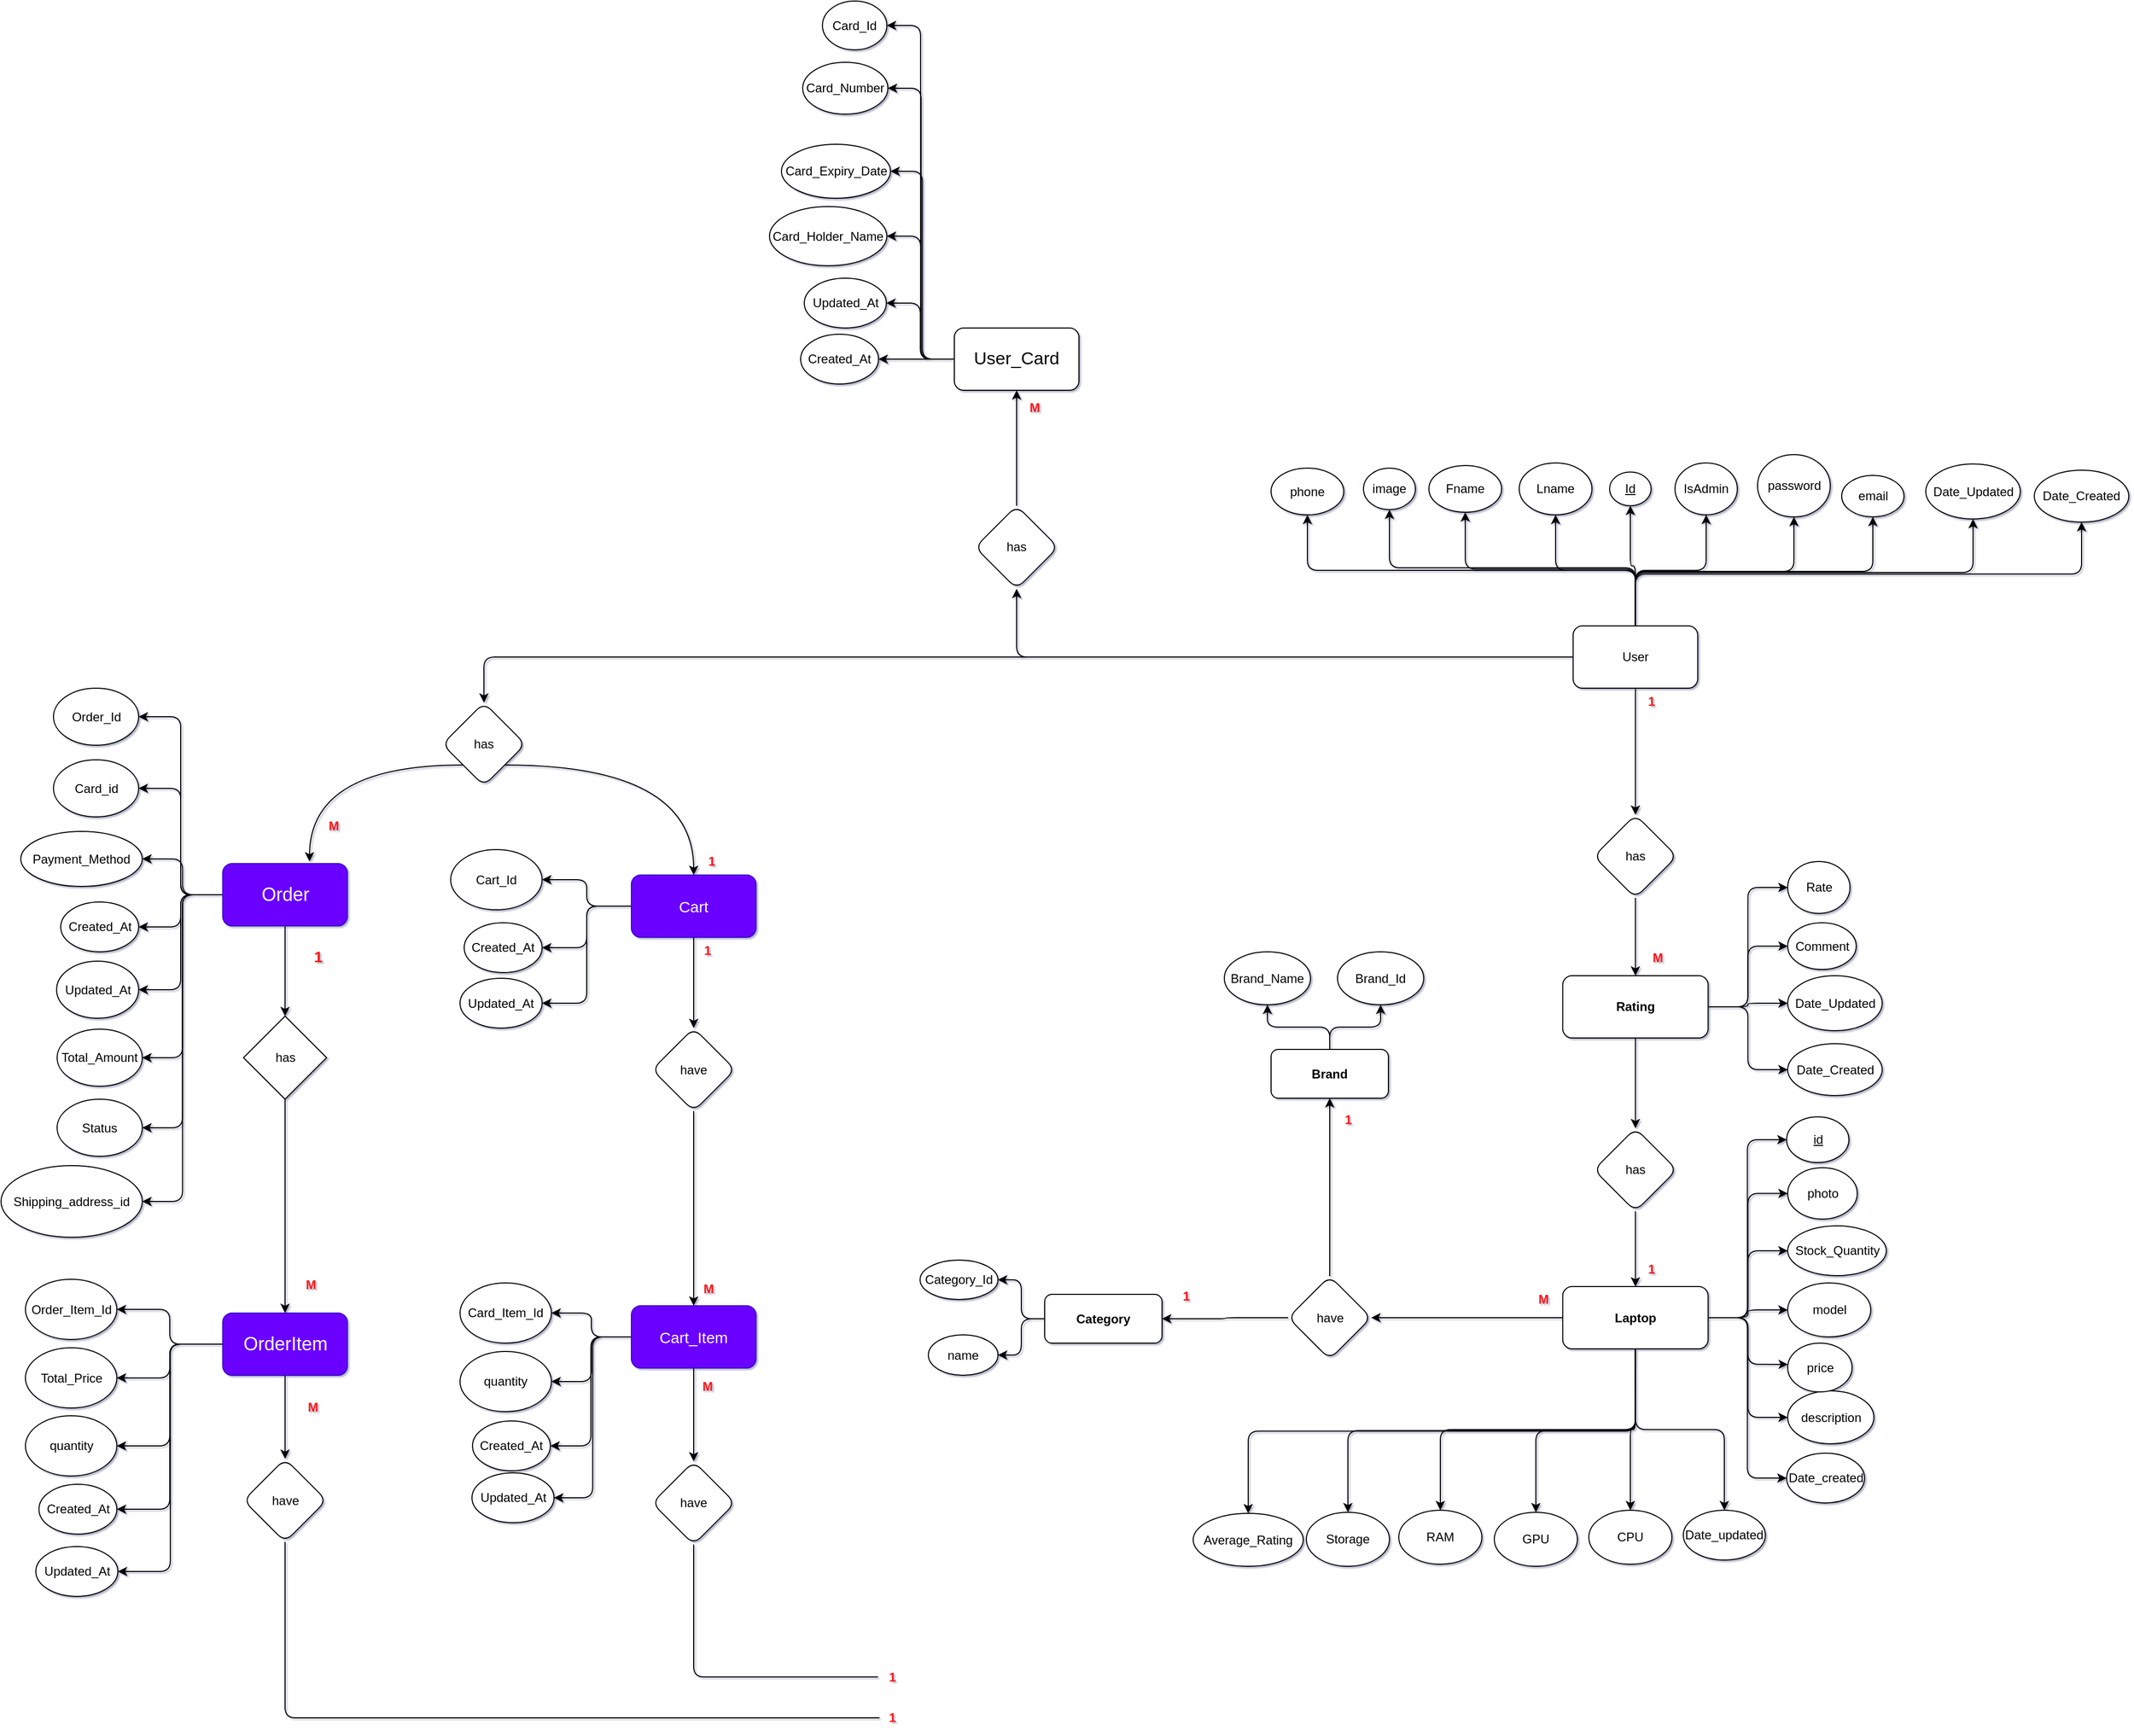 <mxfile>
    <diagram id="pt88CGt4KrrBIa9byYeV" name="Page-1">
        <mxGraphModel dx="4986" dy="2313" grid="0" gridSize="10" guides="1" tooltips="1" connect="1" arrows="1" fold="1" page="0" pageScale="1" pageWidth="3300" pageHeight="4681" background="none" math="0" shadow="1">
            <root>
                <mxCell id="0"/>
                <mxCell id="1" parent="0"/>
                <mxCell id="5104" style="edgeStyle=orthogonalEdgeStyle;html=1;exitX=0;exitY=0.5;exitDx=0;exitDy=0;entryX=0.5;entryY=0;entryDx=0;entryDy=0;fontSize=15;" parent="1" source="2" target="4862" edge="1">
                    <mxGeometry relative="1" as="geometry"/>
                </mxCell>
                <mxCell id="5215" style="edgeStyle=orthogonalEdgeStyle;html=1;exitX=0;exitY=0.5;exitDx=0;exitDy=0;entryX=0.5;entryY=1;entryDx=0;entryDy=0;strokeColor=default;" parent="1" source="2" target="5214" edge="1">
                    <mxGeometry relative="1" as="geometry"/>
                </mxCell>
                <mxCell id="5244" style="edgeStyle=orthogonalEdgeStyle;html=1;exitX=0.5;exitY=0;exitDx=0;exitDy=0;entryX=0.5;entryY=1;entryDx=0;entryDy=0;" edge="1" parent="1" source="2" target="11">
                    <mxGeometry relative="1" as="geometry"/>
                </mxCell>
                <mxCell id="5245" style="edgeStyle=orthogonalEdgeStyle;html=1;exitX=0.5;exitY=0;exitDx=0;exitDy=0;entryX=0.5;entryY=1;entryDx=0;entryDy=0;" edge="1" parent="1" source="2" target="18">
                    <mxGeometry relative="1" as="geometry"/>
                </mxCell>
                <mxCell id="5246" style="edgeStyle=orthogonalEdgeStyle;html=1;exitX=0.5;exitY=0;exitDx=0;exitDy=0;entryX=0.5;entryY=1;entryDx=0;entryDy=0;" edge="1" parent="1" source="2" target="9">
                    <mxGeometry relative="1" as="geometry"/>
                </mxCell>
                <mxCell id="5247" style="edgeStyle=orthogonalEdgeStyle;html=1;exitX=0.5;exitY=0;exitDx=0;exitDy=0;entryX=0.5;entryY=1;entryDx=0;entryDy=0;" edge="1" parent="1" source="2" target="10">
                    <mxGeometry relative="1" as="geometry"/>
                </mxCell>
                <mxCell id="5248" style="edgeStyle=orthogonalEdgeStyle;html=1;exitX=0.5;exitY=0;exitDx=0;exitDy=0;entryX=0.5;entryY=1;entryDx=0;entryDy=0;" edge="1" parent="1" source="2" target="8">
                    <mxGeometry relative="1" as="geometry"/>
                </mxCell>
                <mxCell id="5249" style="edgeStyle=orthogonalEdgeStyle;html=1;exitX=0.5;exitY=0;exitDx=0;exitDy=0;entryX=0.5;entryY=1;entryDx=0;entryDy=0;" edge="1" parent="1" source="2" target="25">
                    <mxGeometry relative="1" as="geometry"/>
                </mxCell>
                <mxCell id="5250" style="edgeStyle=orthogonalEdgeStyle;html=1;exitX=0.5;exitY=0;exitDx=0;exitDy=0;entryX=0.5;entryY=1;entryDx=0;entryDy=0;" edge="1" parent="1" source="2" target="27">
                    <mxGeometry relative="1" as="geometry"/>
                </mxCell>
                <mxCell id="5253" style="edgeStyle=orthogonalEdgeStyle;html=1;exitX=0.5;exitY=0;exitDx=0;exitDy=0;entryX=0.5;entryY=1;entryDx=0;entryDy=0;" edge="1" parent="1" source="2" target="23">
                    <mxGeometry relative="1" as="geometry"/>
                </mxCell>
                <mxCell id="5254" style="edgeStyle=orthogonalEdgeStyle;html=1;exitX=0.5;exitY=0;exitDx=0;exitDy=0;entryX=0.5;entryY=1;entryDx=0;entryDy=0;" edge="1" parent="1" source="2" target="318">
                    <mxGeometry relative="1" as="geometry"/>
                </mxCell>
                <mxCell id="5255" style="edgeStyle=orthogonalEdgeStyle;html=1;exitX=0.5;exitY=0;exitDx=0;exitDy=0;entryX=0.5;entryY=1;entryDx=0;entryDy=0;" edge="1" parent="1" source="2" target="12">
                    <mxGeometry relative="1" as="geometry"/>
                </mxCell>
                <mxCell id="5262" style="edgeStyle=orthogonalEdgeStyle;html=1;exitX=0.5;exitY=1;exitDx=0;exitDy=0;entryX=0.5;entryY=0;entryDx=0;entryDy=0;" edge="1" parent="1" source="2" target="5227">
                    <mxGeometry relative="1" as="geometry"/>
                </mxCell>
                <mxCell id="2" value="User" style="rounded=1;whiteSpace=wrap;html=1;" parent="1" vertex="1">
                    <mxGeometry x="-577.13" y="-383" width="120" height="60" as="geometry"/>
                </mxCell>
                <mxCell id="5275" style="edgeStyle=orthogonalEdgeStyle;html=1;exitX=0.5;exitY=1;exitDx=0;exitDy=0;entryX=0.5;entryY=0;entryDx=0;entryDy=0;" edge="1" parent="1" source="3" target="5271">
                    <mxGeometry relative="1" as="geometry"/>
                </mxCell>
                <mxCell id="5276" style="edgeStyle=orthogonalEdgeStyle;html=1;exitX=0.5;exitY=1;exitDx=0;exitDy=0;entryX=0.5;entryY=0;entryDx=0;entryDy=0;" edge="1" parent="1" source="3" target="5272">
                    <mxGeometry relative="1" as="geometry"/>
                </mxCell>
                <mxCell id="5277" style="edgeStyle=orthogonalEdgeStyle;html=1;exitX=0.5;exitY=1;exitDx=0;exitDy=0;entryX=0.5;entryY=0;entryDx=0;entryDy=0;" edge="1" parent="1" source="3" target="5273">
                    <mxGeometry relative="1" as="geometry"/>
                </mxCell>
                <mxCell id="5278" style="edgeStyle=orthogonalEdgeStyle;html=1;exitX=0.5;exitY=1;exitDx=0;exitDy=0;entryX=0.5;entryY=0;entryDx=0;entryDy=0;" edge="1" parent="1" source="3" target="5274">
                    <mxGeometry relative="1" as="geometry"/>
                </mxCell>
                <mxCell id="5279" style="edgeStyle=orthogonalEdgeStyle;html=1;exitX=1;exitY=0.5;exitDx=0;exitDy=0;entryX=0;entryY=0.5;entryDx=0;entryDy=0;" edge="1" parent="1" source="3" target="41">
                    <mxGeometry relative="1" as="geometry"/>
                </mxCell>
                <mxCell id="5280" style="edgeStyle=orthogonalEdgeStyle;html=1;exitX=1;exitY=0.5;exitDx=0;exitDy=0;entryX=0;entryY=0.5;entryDx=0;entryDy=0;" edge="1" parent="1" source="3" target="141">
                    <mxGeometry relative="1" as="geometry"/>
                </mxCell>
                <mxCell id="5281" style="edgeStyle=orthogonalEdgeStyle;html=1;exitX=1;exitY=0.5;exitDx=0;exitDy=0;entryX=0;entryY=0.5;entryDx=0;entryDy=0;" edge="1" parent="1" source="3" target="5236">
                    <mxGeometry relative="1" as="geometry"/>
                </mxCell>
                <mxCell id="5282" style="edgeStyle=orthogonalEdgeStyle;html=1;exitX=1;exitY=0.5;exitDx=0;exitDy=0;entryX=0;entryY=0.5;entryDx=0;entryDy=0;" edge="1" parent="1" source="3" target="421">
                    <mxGeometry relative="1" as="geometry"/>
                </mxCell>
                <mxCell id="5283" style="edgeStyle=orthogonalEdgeStyle;html=1;exitX=1;exitY=0.5;exitDx=0;exitDy=0;entryX=0.003;entryY=0.435;entryDx=0;entryDy=0;entryPerimeter=0;" edge="1" parent="1" source="3" target="5233">
                    <mxGeometry relative="1" as="geometry"/>
                </mxCell>
                <mxCell id="5284" style="edgeStyle=orthogonalEdgeStyle;html=1;exitX=1;exitY=0.5;exitDx=0;exitDy=0;entryX=0;entryY=0.5;entryDx=0;entryDy=0;" edge="1" parent="1" source="3" target="48">
                    <mxGeometry relative="1" as="geometry"/>
                </mxCell>
                <mxCell id="5285" style="edgeStyle=orthogonalEdgeStyle;html=1;exitX=0.5;exitY=1;exitDx=0;exitDy=0;entryX=0.5;entryY=0;entryDx=0;entryDy=0;" edge="1" parent="1" source="3" target="5237">
                    <mxGeometry relative="1" as="geometry"/>
                </mxCell>
                <mxCell id="5287" style="edgeStyle=orthogonalEdgeStyle;html=1;exitX=1;exitY=0.5;exitDx=0;exitDy=0;entryX=0;entryY=0.5;entryDx=0;entryDy=0;" edge="1" parent="1" source="3" target="5235">
                    <mxGeometry relative="1" as="geometry"/>
                </mxCell>
                <mxCell id="5289" style="edgeStyle=orthogonalEdgeStyle;html=1;exitX=0.5;exitY=1;exitDx=0;exitDy=0;entryX=0.5;entryY=0;entryDx=0;entryDy=0;" edge="1" parent="1" source="3" target="5288">
                    <mxGeometry relative="1" as="geometry"/>
                </mxCell>
                <mxCell id="5295" style="edgeStyle=orthogonalEdgeStyle;html=1;exitX=0;exitY=0.5;exitDx=0;exitDy=0;entryX=1;entryY=0.5;entryDx=0;entryDy=0;" edge="1" parent="1" source="3" target="399">
                    <mxGeometry relative="1" as="geometry"/>
                </mxCell>
                <mxCell id="3" value="&lt;b&gt;Laptop&lt;/b&gt;" style="rounded=1;whiteSpace=wrap;html=1;" parent="1" vertex="1">
                    <mxGeometry x="-587.13" y="253.5" width="140" height="60" as="geometry"/>
                </mxCell>
                <mxCell id="8" value="&lt;u&gt;Id&lt;/u&gt;" style="ellipse;whiteSpace=wrap;html=1;rounded=1;" parent="1" vertex="1">
                    <mxGeometry x="-542" y="-531.25" width="40" height="32.5" as="geometry"/>
                </mxCell>
                <mxCell id="9" value="Fname" style="ellipse;whiteSpace=wrap;html=1;rounded=1;" parent="1" vertex="1">
                    <mxGeometry x="-716" y="-537.5" width="70" height="45" as="geometry"/>
                </mxCell>
                <mxCell id="10" value="Lname" style="ellipse;whiteSpace=wrap;html=1;rounded=1;" parent="1" vertex="1">
                    <mxGeometry x="-629" y="-540" width="70" height="50" as="geometry"/>
                </mxCell>
                <mxCell id="11" value="phone" style="ellipse;whiteSpace=wrap;html=1;rounded=1;" parent="1" vertex="1">
                    <mxGeometry x="-868" y="-535" width="70" height="45" as="geometry"/>
                </mxCell>
                <mxCell id="12" value="Date_Created" style="ellipse;whiteSpace=wrap;html=1;rounded=1;" parent="1" vertex="1">
                    <mxGeometry x="-133" y="-533" width="91" height="50" as="geometry"/>
                </mxCell>
                <mxCell id="18" value="image" style="ellipse;whiteSpace=wrap;html=1;rounded=1;" parent="1" vertex="1">
                    <mxGeometry x="-779" y="-535" width="50" height="40" as="geometry"/>
                </mxCell>
                <mxCell id="23" value="email" style="ellipse;whiteSpace=wrap;html=1;rounded=1;" parent="1" vertex="1">
                    <mxGeometry x="-318.5" y="-528" width="60" height="40" as="geometry"/>
                </mxCell>
                <mxCell id="25" value="IsAdmin" style="ellipse;whiteSpace=wrap;html=1;rounded=1;" parent="1" vertex="1">
                    <mxGeometry x="-479" y="-540" width="60" height="50" as="geometry"/>
                </mxCell>
                <mxCell id="27" value="password" style="ellipse;whiteSpace=wrap;html=1;rounded=1;" parent="1" vertex="1">
                    <mxGeometry x="-399.5" y="-548" width="70" height="60" as="geometry"/>
                </mxCell>
                <mxCell id="33" value="Rate" style="ellipse;whiteSpace=wrap;html=1;rounded=1;" parent="1" vertex="1">
                    <mxGeometry x="-370.5" y="-156" width="60" height="50" as="geometry"/>
                </mxCell>
                <mxCell id="34" value="Comment" style="ellipse;whiteSpace=wrap;html=1;rounded=1;" parent="1" vertex="1">
                    <mxGeometry x="-370.5" y="-97" width="66" height="45" as="geometry"/>
                </mxCell>
                <mxCell id="41" value="&lt;u&gt;id&lt;/u&gt;" style="ellipse;whiteSpace=wrap;html=1;rounded=1;" parent="1" vertex="1">
                    <mxGeometry x="-371.5" y="90" width="60" height="44" as="geometry"/>
                </mxCell>
                <mxCell id="48" value="description" style="ellipse;whiteSpace=wrap;html=1;rounded=1;" parent="1" vertex="1">
                    <mxGeometry x="-370.5" y="354" width="83" height="51" as="geometry"/>
                </mxCell>
                <mxCell id="141" value="photo" style="ellipse;whiteSpace=wrap;html=1;rounded=1;" parent="1" vertex="1">
                    <mxGeometry x="-370.5" y="139" width="67" height="49.5" as="geometry"/>
                </mxCell>
                <mxCell id="318" value="Date_Updated" style="ellipse;whiteSpace=wrap;html=1;rounded=1;" parent="1" vertex="1">
                    <mxGeometry x="-237.5" y="-539" width="91" height="53" as="geometry"/>
                </mxCell>
                <mxCell id="5291" style="edgeStyle=orthogonalEdgeStyle;html=1;exitX=0;exitY=0.5;exitDx=0;exitDy=0;entryX=1;entryY=0.5;entryDx=0;entryDy=0;" edge="1" parent="1" source="396" target="405">
                    <mxGeometry relative="1" as="geometry"/>
                </mxCell>
                <mxCell id="5292" style="edgeStyle=orthogonalEdgeStyle;html=1;exitX=0;exitY=0.5;exitDx=0;exitDy=0;entryX=1;entryY=0.5;entryDx=0;entryDy=0;" edge="1" parent="1" source="396" target="423">
                    <mxGeometry relative="1" as="geometry"/>
                </mxCell>
                <mxCell id="396" value="&lt;b&gt;Category&lt;/b&gt;" style="rounded=1;whiteSpace=wrap;html=1;" parent="1" vertex="1">
                    <mxGeometry x="-1086" y="261" width="113" height="47" as="geometry"/>
                </mxCell>
                <mxCell id="5296" style="edgeStyle=orthogonalEdgeStyle;html=1;exitX=0.5;exitY=0;exitDx=0;exitDy=0;entryX=0.5;entryY=1;entryDx=0;entryDy=0;" edge="1" parent="1" source="399" target="5256">
                    <mxGeometry relative="1" as="geometry"/>
                </mxCell>
                <mxCell id="5297" style="edgeStyle=orthogonalEdgeStyle;html=1;exitX=0;exitY=0.5;exitDx=0;exitDy=0;" edge="1" parent="1" source="399" target="396">
                    <mxGeometry relative="1" as="geometry"/>
                </mxCell>
                <mxCell id="399" value="have" style="rhombus;whiteSpace=wrap;html=1;rounded=1;" parent="1" vertex="1">
                    <mxGeometry x="-851.5" y="243.5" width="80" height="80" as="geometry"/>
                </mxCell>
                <mxCell id="405" value="Category_Id" style="ellipse;whiteSpace=wrap;html=1;rounded=1;" parent="1" vertex="1">
                    <mxGeometry x="-1206" y="228" width="75" height="38" as="geometry"/>
                </mxCell>
                <mxCell id="421" value="model" style="ellipse;whiteSpace=wrap;html=1;" parent="1" vertex="1">
                    <mxGeometry x="-370.5" y="250" width="80" height="52" as="geometry"/>
                </mxCell>
                <mxCell id="423" value="name" style="ellipse;whiteSpace=wrap;html=1;rounded=1;" parent="1" vertex="1">
                    <mxGeometry x="-1198" y="300" width="67" height="39" as="geometry"/>
                </mxCell>
                <mxCell id="5095" style="edgeStyle=orthogonalEdgeStyle;html=1;exitX=0;exitY=0.5;exitDx=0;exitDy=0;entryX=1;entryY=0.5;entryDx=0;entryDy=0;fontSize=15;" parent="1" source="4854" target="4858" edge="1">
                    <mxGeometry relative="1" as="geometry"/>
                </mxCell>
                <mxCell id="5096" style="edgeStyle=orthogonalEdgeStyle;html=1;exitX=0;exitY=0.5;exitDx=0;exitDy=0;entryX=1;entryY=0.5;entryDx=0;entryDy=0;fontSize=15;" parent="1" source="4854" target="4855" edge="1">
                    <mxGeometry relative="1" as="geometry"/>
                </mxCell>
                <mxCell id="5097" style="edgeStyle=orthogonalEdgeStyle;html=1;exitX=0;exitY=0.5;exitDx=0;exitDy=0;entryX=1;entryY=0.5;entryDx=0;entryDy=0;fontSize=15;" parent="1" source="4854" target="4859" edge="1">
                    <mxGeometry relative="1" as="geometry"/>
                </mxCell>
                <mxCell id="5098" style="edgeStyle=orthogonalEdgeStyle;html=1;exitX=0;exitY=0.5;exitDx=0;exitDy=0;entryX=1;entryY=0.5;entryDx=0;entryDy=0;fontSize=15;" parent="1" source="4854" target="4860" edge="1">
                    <mxGeometry relative="1" as="geometry"/>
                </mxCell>
                <mxCell id="5099" style="edgeStyle=orthogonalEdgeStyle;html=1;exitX=0;exitY=0.5;exitDx=0;exitDy=0;entryX=1;entryY=0.5;entryDx=0;entryDy=0;fontSize=15;" parent="1" source="4854" target="4856" edge="1">
                    <mxGeometry relative="1" as="geometry"/>
                </mxCell>
                <mxCell id="5110" style="edgeStyle=orthogonalEdgeStyle;html=1;exitX=0.5;exitY=1;exitDx=0;exitDy=0;entryX=0.5;entryY=0;entryDx=0;entryDy=0;fontSize=15;" parent="1" source="4854" target="4890" edge="1">
                    <mxGeometry relative="1" as="geometry"/>
                </mxCell>
                <mxCell id="5164" style="edgeStyle=orthogonalEdgeStyle;html=1;exitX=0;exitY=0.5;exitDx=0;exitDy=0;entryX=1;entryY=0.5;entryDx=0;entryDy=0;" parent="1" source="4854" target="5162" edge="1">
                    <mxGeometry relative="1" as="geometry"/>
                </mxCell>
                <mxCell id="5221" style="edgeStyle=orthogonalEdgeStyle;html=1;exitX=0;exitY=0.5;exitDx=0;exitDy=0;entryX=1;entryY=0.5;entryDx=0;entryDy=0;strokeColor=default;" parent="1" source="4854" target="5220" edge="1">
                    <mxGeometry relative="1" as="geometry"/>
                </mxCell>
                <mxCell id="5223" style="edgeStyle=orthogonalEdgeStyle;html=1;exitX=0;exitY=0.5;exitDx=0;exitDy=0;entryX=1;entryY=0.5;entryDx=0;entryDy=0;strokeColor=default;" parent="1" source="4854" target="5222" edge="1">
                    <mxGeometry relative="1" as="geometry"/>
                </mxCell>
                <mxCell id="4854" value="&lt;font style=&quot;font-size: 18px;&quot;&gt;Order&lt;/font&gt;" style="rounded=1;whiteSpace=wrap;html=1;fillColor=#6a00ff;fontColor=#ffffff;strokeColor=#3700CC;" parent="1" vertex="1">
                    <mxGeometry x="-1877.5" y="-154" width="120" height="60" as="geometry"/>
                </mxCell>
                <mxCell id="4855" value="Payment_Method" style="ellipse;whiteSpace=wrap;html=1;" parent="1" vertex="1">
                    <mxGeometry x="-2072" y="-185" width="117" height="53" as="geometry"/>
                </mxCell>
                <mxCell id="4856" value="Total_Amount" style="ellipse;whiteSpace=wrap;html=1;" parent="1" vertex="1">
                    <mxGeometry x="-2037" y="5.5" width="82" height="55" as="geometry"/>
                </mxCell>
                <mxCell id="4858" value="Order_Id" style="ellipse;whiteSpace=wrap;html=1;" parent="1" vertex="1">
                    <mxGeometry x="-2040.5" y="-323" width="82" height="55" as="geometry"/>
                </mxCell>
                <mxCell id="4859" value="Created_At" style="ellipse;whiteSpace=wrap;html=1;" parent="1" vertex="1">
                    <mxGeometry x="-2033.5" y="-117" width="75" height="48" as="geometry"/>
                </mxCell>
                <mxCell id="4860" value="Updated_At" style="ellipse;whiteSpace=wrap;html=1;" parent="1" vertex="1">
                    <mxGeometry x="-2037.5" y="-60" width="79" height="55" as="geometry"/>
                </mxCell>
                <mxCell id="5073" style="edgeStyle=orthogonalEdgeStyle;curved=1;html=1;exitX=1;exitY=1;exitDx=0;exitDy=0;entryX=0.5;entryY=0;entryDx=0;entryDy=0;fontSize=15;" parent="1" source="4862" target="5172" edge="1">
                    <mxGeometry relative="1" as="geometry"/>
                </mxCell>
                <mxCell id="5074" style="edgeStyle=orthogonalEdgeStyle;curved=1;html=1;exitX=0;exitY=1;exitDx=0;exitDy=0;fontSize=15;" parent="1" source="4862" edge="1">
                    <mxGeometry relative="1" as="geometry">
                        <mxPoint x="-1794" y="-156" as="targetPoint"/>
                    </mxGeometry>
                </mxCell>
                <mxCell id="4862" value="has" style="rhombus;whiteSpace=wrap;html=1;rounded=1;" parent="1" vertex="1">
                    <mxGeometry x="-1666" y="-309" width="80" height="80" as="geometry"/>
                </mxCell>
                <mxCell id="5112" style="edgeStyle=orthogonalEdgeStyle;html=1;exitX=0;exitY=0.5;exitDx=0;exitDy=0;entryX=1;entryY=0.5;entryDx=0;entryDy=0;fontSize=15;" parent="1" source="4870" target="4873" edge="1">
                    <mxGeometry relative="1" as="geometry"/>
                </mxCell>
                <mxCell id="5113" style="edgeStyle=orthogonalEdgeStyle;html=1;exitX=0;exitY=0.5;exitDx=0;exitDy=0;entryX=1;entryY=0.5;entryDx=0;entryDy=0;fontSize=15;" parent="1" source="4870" target="4871" edge="1">
                    <mxGeometry relative="1" as="geometry"/>
                </mxCell>
                <mxCell id="5114" style="edgeStyle=orthogonalEdgeStyle;html=1;exitX=0;exitY=0.5;exitDx=0;exitDy=0;entryX=1;entryY=0.5;entryDx=0;entryDy=0;fontSize=15;" parent="1" source="4870" target="4872" edge="1">
                    <mxGeometry relative="1" as="geometry"/>
                </mxCell>
                <mxCell id="5115" style="edgeStyle=orthogonalEdgeStyle;html=1;exitX=0;exitY=0.5;exitDx=0;exitDy=0;entryX=1;entryY=0.5;entryDx=0;entryDy=0;fontSize=15;" parent="1" source="4870" target="4874" edge="1">
                    <mxGeometry relative="1" as="geometry"/>
                </mxCell>
                <mxCell id="5116" style="edgeStyle=orthogonalEdgeStyle;html=1;exitX=0;exitY=0.5;exitDx=0;exitDy=0;entryX=1;entryY=0.5;entryDx=0;entryDy=0;fontSize=15;" parent="1" source="4870" target="4875" edge="1">
                    <mxGeometry relative="1" as="geometry"/>
                </mxCell>
                <mxCell id="5117" style="edgeStyle=orthogonalEdgeStyle;html=1;exitX=0.5;exitY=1;exitDx=0;exitDy=0;entryX=0.5;entryY=0;entryDx=0;entryDy=0;fontSize=15;" parent="1" source="4870" target="4921" edge="1">
                    <mxGeometry relative="1" as="geometry"/>
                </mxCell>
                <mxCell id="4870" value="&lt;font style=&quot;font-size: 18px;&quot;&gt;OrderItem&lt;/font&gt;" style="rounded=1;whiteSpace=wrap;html=1;fillColor=#6a00ff;fontColor=#ffffff;strokeColor=#3700CC;" parent="1" vertex="1">
                    <mxGeometry x="-1877.5" y="279" width="120" height="60" as="geometry"/>
                </mxCell>
                <mxCell id="4871" value="Total_Price" style="ellipse;whiteSpace=wrap;html=1;" parent="1" vertex="1">
                    <mxGeometry x="-2067.5" y="312.5" width="88" height="58" as="geometry"/>
                </mxCell>
                <mxCell id="4872" value="quantity" style="ellipse;whiteSpace=wrap;html=1;" parent="1" vertex="1">
                    <mxGeometry x="-2067.5" y="378" width="88" height="58" as="geometry"/>
                </mxCell>
                <mxCell id="4873" value="Order_Item_Id" style="ellipse;whiteSpace=wrap;html=1;" parent="1" vertex="1">
                    <mxGeometry x="-2067.5" y="246.5" width="88" height="58" as="geometry"/>
                </mxCell>
                <mxCell id="4874" value="Created_At" style="ellipse;whiteSpace=wrap;html=1;" parent="1" vertex="1">
                    <mxGeometry x="-2054.5" y="444" width="75" height="48" as="geometry"/>
                </mxCell>
                <mxCell id="4875" value="Updated_At" style="ellipse;whiteSpace=wrap;html=1;" parent="1" vertex="1">
                    <mxGeometry x="-2057.5" y="504" width="79" height="48" as="geometry"/>
                </mxCell>
                <mxCell id="5081" style="edgeStyle=orthogonalEdgeStyle;html=1;exitX=0;exitY=0.5;exitDx=0;exitDy=0;entryX=1;entryY=0.5;entryDx=0;entryDy=0;fontSize=15;" parent="1" source="4880" target="5067" edge="1">
                    <mxGeometry relative="1" as="geometry"/>
                </mxCell>
                <mxCell id="5082" style="edgeStyle=orthogonalEdgeStyle;html=1;exitX=0;exitY=0.5;exitDx=0;exitDy=0;fontSize=15;entryX=1;entryY=0.5;entryDx=0;entryDy=0;" parent="1" source="4880" target="5065" edge="1">
                    <mxGeometry relative="1" as="geometry"/>
                </mxCell>
                <mxCell id="5083" style="edgeStyle=orthogonalEdgeStyle;html=1;exitX=0;exitY=0.5;exitDx=0;exitDy=0;entryX=1;entryY=0.5;entryDx=0;entryDy=0;fontSize=15;" parent="1" source="4880" target="5064" edge="1">
                    <mxGeometry relative="1" as="geometry"/>
                </mxCell>
                <mxCell id="5084" style="edgeStyle=orthogonalEdgeStyle;html=1;exitX=0;exitY=0.5;exitDx=0;exitDy=0;entryX=1;entryY=0.5;entryDx=0;entryDy=0;fontSize=15;" parent="1" source="4880" target="5063" edge="1">
                    <mxGeometry relative="1" as="geometry"/>
                </mxCell>
                <mxCell id="5085" style="edgeStyle=orthogonalEdgeStyle;html=1;exitX=0;exitY=0.5;exitDx=0;exitDy=0;entryX=1;entryY=0.5;entryDx=0;entryDy=0;fontSize=15;" parent="1" source="4880" target="5066" edge="1">
                    <mxGeometry relative="1" as="geometry"/>
                </mxCell>
                <mxCell id="5086" style="edgeStyle=orthogonalEdgeStyle;html=1;exitX=0;exitY=0.5;exitDx=0;exitDy=0;entryX=1;entryY=0.5;entryDx=0;entryDy=0;fontSize=15;" parent="1" source="4880" target="5068" edge="1">
                    <mxGeometry relative="1" as="geometry"/>
                </mxCell>
                <mxCell id="4880" value="&lt;font style=&quot;font-size: 17px;&quot;&gt;User_Card&lt;/font&gt;" style="rounded=1;whiteSpace=wrap;html=1;" parent="1" vertex="1">
                    <mxGeometry x="-1173" y="-670" width="120" height="60" as="geometry"/>
                </mxCell>
                <mxCell id="5111" style="edgeStyle=orthogonalEdgeStyle;html=1;exitX=0.5;exitY=1;exitDx=0;exitDy=0;entryX=0.5;entryY=0;entryDx=0;entryDy=0;fontSize=15;" parent="1" source="4890" target="4870" edge="1">
                    <mxGeometry relative="1" as="geometry"/>
                </mxCell>
                <mxCell id="4890" value="has" style="rhombus;whiteSpace=wrap;html=1;" parent="1" vertex="1">
                    <mxGeometry x="-1857.5" y="-7" width="80" height="80" as="geometry"/>
                </mxCell>
                <mxCell id="4921" value="have" style="rhombus;whiteSpace=wrap;html=1;rounded=1;" parent="1" vertex="1">
                    <mxGeometry x="-1857.5" y="419.5" width="80" height="80" as="geometry"/>
                </mxCell>
                <mxCell id="5108" style="edgeStyle=orthogonalEdgeStyle;html=1;exitX=0.5;exitY=1;exitDx=0;exitDy=0;entryX=0.5;entryY=0;entryDx=0;entryDy=0;fontSize=15;" parent="1" source="4969" target="4976" edge="1">
                    <mxGeometry relative="1" as="geometry"/>
                </mxCell>
                <mxCell id="5150" style="edgeStyle=orthogonalEdgeStyle;html=1;exitX=0;exitY=0.5;exitDx=0;exitDy=0;entryX=1;entryY=0.5;entryDx=0;entryDy=0;fontSize=15;" parent="1" source="4969" target="5147" edge="1">
                    <mxGeometry relative="1" as="geometry"/>
                </mxCell>
                <mxCell id="5151" style="edgeStyle=orthogonalEdgeStyle;html=1;exitX=0;exitY=0.5;exitDx=0;exitDy=0;entryX=1;entryY=0.5;entryDx=0;entryDy=0;fontSize=15;" parent="1" source="4969" target="5145" edge="1">
                    <mxGeometry relative="1" as="geometry"/>
                </mxCell>
                <mxCell id="5153" style="edgeStyle=orthogonalEdgeStyle;html=1;exitX=0;exitY=0.5;exitDx=0;exitDy=0;entryX=1;entryY=0.5;entryDx=0;entryDy=0;fontSize=15;" parent="1" source="4969" target="5148" edge="1">
                    <mxGeometry relative="1" as="geometry"/>
                </mxCell>
                <mxCell id="5154" style="edgeStyle=orthogonalEdgeStyle;html=1;exitX=0;exitY=0.5;exitDx=0;exitDy=0;entryX=1;entryY=0.5;entryDx=0;entryDy=0;fontSize=15;" parent="1" source="4969" target="5149" edge="1">
                    <mxGeometry relative="1" as="geometry"/>
                </mxCell>
                <mxCell id="4969" value="&lt;font style=&quot;font-size: 15px;&quot;&gt;Cart_Item&lt;/font&gt;" style="rounded=1;whiteSpace=wrap;html=1;fillColor=#6a00ff;fontColor=#ffffff;strokeColor=#3700CC;" parent="1" vertex="1">
                    <mxGeometry x="-1484" y="272" width="120" height="60" as="geometry"/>
                </mxCell>
                <mxCell id="4976" value="have" style="rhombus;whiteSpace=wrap;html=1;rounded=1;" parent="1" vertex="1">
                    <mxGeometry x="-1464" y="422" width="80" height="80" as="geometry"/>
                </mxCell>
                <mxCell id="5063" value="Updated_At" style="ellipse;whiteSpace=wrap;html=1;" parent="1" vertex="1">
                    <mxGeometry x="-1317.5" y="-718" width="79" height="48" as="geometry"/>
                </mxCell>
                <mxCell id="5064" value="Card_Expiry_Date" style="ellipse;whiteSpace=wrap;html=1;" parent="1" vertex="1">
                    <mxGeometry x="-1339.5" y="-847" width="105" height="52" as="geometry"/>
                </mxCell>
                <mxCell id="5065" value="Card_Number" style="ellipse;whiteSpace=wrap;html=1;" parent="1" vertex="1">
                    <mxGeometry x="-1319" y="-926" width="82" height="50" as="geometry"/>
                </mxCell>
                <mxCell id="5066" value="Card_Holder_Name" style="ellipse;whiteSpace=wrap;html=1;" parent="1" vertex="1">
                    <mxGeometry x="-1351" y="-787" width="113" height="57" as="geometry"/>
                </mxCell>
                <mxCell id="5067" value="Card_Id" style="ellipse;whiteSpace=wrap;html=1;" parent="1" vertex="1">
                    <mxGeometry x="-1300" y="-985" width="62" height="47" as="geometry"/>
                </mxCell>
                <mxCell id="5068" value="Created_At" style="ellipse;whiteSpace=wrap;html=1;" parent="1" vertex="1">
                    <mxGeometry x="-1321" y="-664" width="75" height="48" as="geometry"/>
                </mxCell>
                <mxCell id="5135" value="" style="edgeStyle=orthogonalEdgeStyle;html=1;exitX=0.5;exitY=1;exitDx=0;exitDy=0;entryX=-0.02;entryY=0.486;entryDx=0;entryDy=0;fontSize=15;endArrow=none;entryPerimeter=0;" parent="1" source="4976" target="4929" edge="1">
                    <mxGeometry relative="1" as="geometry">
                        <mxPoint x="-1424" y="502.0" as="sourcePoint"/>
                        <mxPoint x="-1179" y="652.5" as="targetPoint"/>
                        <Array as="points">
                            <mxPoint x="-1424" y="630"/>
                        </Array>
                    </mxGeometry>
                </mxCell>
                <mxCell id="4929" value="&lt;b&gt;&lt;font color=&quot;#f91515&quot;&gt;1&lt;/font&gt;&lt;/b&gt;" style="text;html=1;align=center;verticalAlign=middle;resizable=0;points=[];autosize=1;strokeColor=none;fillColor=none;rounded=1;arcSize=50;" parent="1" vertex="1">
                    <mxGeometry x="-1246" y="617" width="25" height="26" as="geometry"/>
                </mxCell>
                <mxCell id="5137" value="" style="edgeStyle=orthogonalEdgeStyle;html=1;exitX=0.5;exitY=1;exitDx=0;exitDy=0;fontSize=15;endArrow=none;strokeColor=default;" parent="1" source="4921" edge="1">
                    <mxGeometry relative="1" as="geometry">
                        <mxPoint x="-1817.5" y="499.5" as="sourcePoint"/>
                        <mxPoint x="-1245" y="669" as="targetPoint"/>
                        <Array as="points">
                            <mxPoint x="-1817" y="669"/>
                        </Array>
                    </mxGeometry>
                </mxCell>
                <mxCell id="5136" value="&lt;b&gt;&lt;font color=&quot;#f91515&quot;&gt;1&lt;/font&gt;&lt;/b&gt;" style="text;html=1;align=center;verticalAlign=middle;resizable=0;points=[];autosize=1;strokeColor=none;fillColor=none;rounded=1;arcSize=0;" parent="1" vertex="1">
                    <mxGeometry x="-1246" y="656" width="25" height="26" as="geometry"/>
                </mxCell>
                <mxCell id="5139" value="&lt;b&gt;&lt;font color=&quot;#f91515&quot;&gt;M&lt;/font&gt;&lt;/b&gt;" style="text;html=1;align=center;verticalAlign=middle;resizable=0;points=[];autosize=1;strokeColor=none;fillColor=none;rounded=1;arcSize=0;" parent="1" vertex="1">
                    <mxGeometry x="-1110" y="-606" width="28" height="26" as="geometry"/>
                </mxCell>
                <mxCell id="5140" value="&lt;b&gt;&lt;font color=&quot;#f91515&quot;&gt;M&lt;/font&gt;&lt;/b&gt;" style="text;html=1;align=center;verticalAlign=middle;resizable=0;points=[];autosize=1;strokeColor=none;fillColor=none;rounded=1;arcSize=0;" parent="1" vertex="1">
                    <mxGeometry x="-1785.5" y="-203.5" width="28" height="26" as="geometry"/>
                </mxCell>
                <mxCell id="5143" value="&lt;b&gt;&lt;font color=&quot;#f91515&quot;&gt;M&lt;/font&gt;&lt;/b&gt;" style="text;html=1;align=center;verticalAlign=middle;resizable=0;points=[];autosize=1;strokeColor=none;fillColor=none;rounded=1;arcSize=50;" parent="1" vertex="1">
                    <mxGeometry x="-1425.5" y="337.25" width="28" height="26" as="geometry"/>
                </mxCell>
                <mxCell id="5144" value="&lt;b&gt;&lt;font color=&quot;#f91515&quot;&gt;M&lt;/font&gt;&lt;/b&gt;" style="text;html=1;align=center;verticalAlign=middle;resizable=0;points=[];autosize=1;strokeColor=none;fillColor=none;rounded=1;arcSize=50;" parent="1" vertex="1">
                    <mxGeometry x="-1805.5" y="356.5" width="28" height="26" as="geometry"/>
                </mxCell>
                <mxCell id="5145" value="quantity" style="ellipse;whiteSpace=wrap;html=1;" parent="1" vertex="1">
                    <mxGeometry x="-1649" y="316" width="88" height="58" as="geometry"/>
                </mxCell>
                <mxCell id="5147" value="Card_Item_Id" style="ellipse;whiteSpace=wrap;html=1;" parent="1" vertex="1">
                    <mxGeometry x="-1649" y="250" width="88" height="58" as="geometry"/>
                </mxCell>
                <mxCell id="5148" value="Created_At" style="ellipse;whiteSpace=wrap;html=1;" parent="1" vertex="1">
                    <mxGeometry x="-1637" y="383" width="75" height="48" as="geometry"/>
                </mxCell>
                <mxCell id="5149" value="Updated_At" style="ellipse;whiteSpace=wrap;html=1;" parent="1" vertex="1">
                    <mxGeometry x="-1637.5" y="433" width="79" height="48" as="geometry"/>
                </mxCell>
                <mxCell id="5156" value="&lt;b&gt;&lt;font style=&quot;font-size: 15px;&quot;&gt;1&lt;/font&gt;&lt;/b&gt;" style="text;html=1;align=center;verticalAlign=middle;resizable=0;points=[];autosize=1;strokeColor=none;fillColor=none;fontColor=#f91515;rounded=1;arcSize=0;strokeWidth=5;" parent="1" vertex="1">
                    <mxGeometry x="-1799.25" y="-80" width="26" height="30" as="geometry"/>
                </mxCell>
                <mxCell id="5158" value="&lt;b&gt;&lt;font color=&quot;#f91515&quot;&gt;M&lt;/font&gt;&lt;/b&gt;" style="text;html=1;align=center;verticalAlign=middle;resizable=0;points=[];autosize=1;strokeColor=none;fillColor=none;rounded=1;arcSize=0;" parent="1" vertex="1">
                    <mxGeometry x="-1807" y="239" width="28" height="26" as="geometry"/>
                </mxCell>
                <mxCell id="5159" value="&lt;b&gt;&lt;font color=&quot;#f91515&quot;&gt;M&lt;/font&gt;&lt;/b&gt;" style="text;html=1;align=center;verticalAlign=middle;resizable=0;points=[];autosize=1;strokeColor=none;fillColor=none;rounded=1;arcSize=50;" parent="1" vertex="1">
                    <mxGeometry x="-1424" y="243" width="28" height="26" as="geometry"/>
                </mxCell>
                <mxCell id="5162" value="Status" style="ellipse;whiteSpace=wrap;html=1;" parent="1" vertex="1">
                    <mxGeometry x="-2037" y="73" width="82" height="55" as="geometry"/>
                </mxCell>
                <mxCell id="5166" style="edgeStyle=orthogonalEdgeStyle;html=1;exitX=0.5;exitY=1;exitDx=0;exitDy=0;entryX=0.5;entryY=0;entryDx=0;entryDy=0;fontSize=15;" parent="1" source="5172" target="5173" edge="1">
                    <mxGeometry relative="1" as="geometry"/>
                </mxCell>
                <mxCell id="5167" style="edgeStyle=orthogonalEdgeStyle;html=1;exitX=0;exitY=0.5;exitDx=0;exitDy=0;entryX=1;entryY=0.5;entryDx=0;entryDy=0;fontSize=15;" parent="1" source="5172" target="5177" edge="1">
                    <mxGeometry relative="1" as="geometry"/>
                </mxCell>
                <mxCell id="5170" style="edgeStyle=orthogonalEdgeStyle;html=1;exitX=0;exitY=0.5;exitDx=0;exitDy=0;entryX=1;entryY=0.5;entryDx=0;entryDy=0;fontSize=15;" parent="1" source="5172" target="5178" edge="1">
                    <mxGeometry relative="1" as="geometry"/>
                </mxCell>
                <mxCell id="5171" style="edgeStyle=orthogonalEdgeStyle;html=1;exitX=0;exitY=0.5;exitDx=0;exitDy=0;entryX=1;entryY=0.5;entryDx=0;entryDy=0;fontSize=15;" parent="1" source="5172" target="5179" edge="1">
                    <mxGeometry relative="1" as="geometry"/>
                </mxCell>
                <mxCell id="5172" value="&lt;font style=&quot;font-size: 15px;&quot;&gt;Cart&lt;br&gt;&lt;/font&gt;" style="rounded=1;whiteSpace=wrap;html=1;fillColor=#6a00ff;fontColor=#ffffff;strokeColor=#3700CC;" parent="1" vertex="1">
                    <mxGeometry x="-1484" y="-143" width="120" height="60" as="geometry"/>
                </mxCell>
                <mxCell id="5218" style="edgeStyle=orthogonalEdgeStyle;html=1;exitX=0.5;exitY=1;exitDx=0;exitDy=0;entryX=0.5;entryY=0;entryDx=0;entryDy=0;strokeColor=default;" parent="1" source="5173" target="4969" edge="1">
                    <mxGeometry relative="1" as="geometry"/>
                </mxCell>
                <mxCell id="5173" value="have" style="rhombus;whiteSpace=wrap;html=1;rounded=1;" parent="1" vertex="1">
                    <mxGeometry x="-1464" y="4.5" width="80" height="80" as="geometry"/>
                </mxCell>
                <mxCell id="5177" value="Cart_Id" style="ellipse;whiteSpace=wrap;html=1;" parent="1" vertex="1">
                    <mxGeometry x="-1658" y="-167.5" width="88" height="58" as="geometry"/>
                </mxCell>
                <mxCell id="5178" value="Created_At" style="ellipse;whiteSpace=wrap;html=1;" parent="1" vertex="1">
                    <mxGeometry x="-1645" y="-97" width="75" height="48" as="geometry"/>
                </mxCell>
                <mxCell id="5179" value="Updated_At" style="ellipse;whiteSpace=wrap;html=1;" parent="1" vertex="1">
                    <mxGeometry x="-1649" y="-43.5" width="79" height="48" as="geometry"/>
                </mxCell>
                <mxCell id="5216" style="edgeStyle=orthogonalEdgeStyle;html=1;exitX=0.5;exitY=0;exitDx=0;exitDy=0;entryX=0.5;entryY=1;entryDx=0;entryDy=0;strokeColor=default;" parent="1" source="5214" target="4880" edge="1">
                    <mxGeometry relative="1" as="geometry"/>
                </mxCell>
                <mxCell id="5214" value="has" style="rhombus;whiteSpace=wrap;html=1;rounded=1;" parent="1" vertex="1">
                    <mxGeometry x="-1153" y="-498.75" width="80" height="80" as="geometry"/>
                </mxCell>
                <mxCell id="5217" value="&lt;b&gt;&lt;font color=&quot;#f91515&quot;&gt;1&lt;/font&gt;&lt;/b&gt;" style="text;html=1;align=center;verticalAlign=middle;resizable=0;points=[];autosize=1;strokeColor=none;fillColor=none;rounded=1;arcSize=0;" parent="1" vertex="1">
                    <mxGeometry x="-1420" y="-169" width="25" height="26" as="geometry"/>
                </mxCell>
                <mxCell id="5219" value="&lt;b&gt;&lt;font color=&quot;#f91515&quot;&gt;1&lt;/font&gt;&lt;/b&gt;" style="text;html=1;align=center;verticalAlign=middle;resizable=0;points=[];autosize=1;strokeColor=none;fillColor=none;rounded=1;arcSize=0;" parent="1" vertex="1">
                    <mxGeometry x="-1424" y="-83" width="25" height="26" as="geometry"/>
                </mxCell>
                <mxCell id="5220" value="Shipping_address_id" style="ellipse;whiteSpace=wrap;html=1;" parent="1" vertex="1">
                    <mxGeometry x="-2091" y="137" width="136" height="69" as="geometry"/>
                </mxCell>
                <mxCell id="5222" value="Card_id" style="ellipse;whiteSpace=wrap;html=1;" parent="1" vertex="1">
                    <mxGeometry x="-2040.5" y="-254" width="82" height="55" as="geometry"/>
                </mxCell>
                <mxCell id="5263" style="edgeStyle=orthogonalEdgeStyle;html=1;exitX=0.5;exitY=1;exitDx=0;exitDy=0;entryX=0.5;entryY=0;entryDx=0;entryDy=0;" edge="1" parent="1" source="5227" target="5261">
                    <mxGeometry relative="1" as="geometry"/>
                </mxCell>
                <mxCell id="5227" value="has" style="rhombus;whiteSpace=wrap;html=1;rounded=1;" parent="1" vertex="1">
                    <mxGeometry x="-557.13" y="-201" width="80" height="80" as="geometry"/>
                </mxCell>
                <mxCell id="5233" value="price" style="ellipse;whiteSpace=wrap;html=1;" parent="1" vertex="1">
                    <mxGeometry x="-370.5" y="308" width="62" height="47" as="geometry"/>
                </mxCell>
                <mxCell id="5235" value="Date_created" style="ellipse;whiteSpace=wrap;html=1;" parent="1" vertex="1">
                    <mxGeometry x="-371.5" y="414" width="75" height="48" as="geometry"/>
                </mxCell>
                <mxCell id="5236" value="Stock_Quantity" style="ellipse;whiteSpace=wrap;html=1;" parent="1" vertex="1">
                    <mxGeometry x="-370.5" y="195" width="95" height="48" as="geometry"/>
                </mxCell>
                <mxCell id="5237" value="Date_updated" style="ellipse;whiteSpace=wrap;html=1;" parent="1" vertex="1">
                    <mxGeometry x="-471" y="469" width="79" height="48" as="geometry"/>
                </mxCell>
                <mxCell id="5293" style="edgeStyle=orthogonalEdgeStyle;html=1;exitX=0.5;exitY=0;exitDx=0;exitDy=0;entryX=0.5;entryY=1;entryDx=0;entryDy=0;" edge="1" parent="1" source="5256" target="5257">
                    <mxGeometry relative="1" as="geometry"/>
                </mxCell>
                <mxCell id="5294" style="edgeStyle=orthogonalEdgeStyle;html=1;exitX=0.5;exitY=0;exitDx=0;exitDy=0;entryX=0.5;entryY=1;entryDx=0;entryDy=0;" edge="1" parent="1" source="5256" target="5258">
                    <mxGeometry relative="1" as="geometry"/>
                </mxCell>
                <mxCell id="5256" value="&lt;b&gt;Brand&lt;br&gt;&lt;/b&gt;" style="rounded=1;whiteSpace=wrap;html=1;" vertex="1" parent="1">
                    <mxGeometry x="-868" y="25" width="113" height="47" as="geometry"/>
                </mxCell>
                <mxCell id="5257" value="Brand_Id" style="ellipse;whiteSpace=wrap;html=1;rounded=1;" vertex="1" parent="1">
                    <mxGeometry x="-804" y="-69" width="83" height="51" as="geometry"/>
                </mxCell>
                <mxCell id="5258" value="Brand_Name" style="ellipse;whiteSpace=wrap;html=1;rounded=1;" vertex="1" parent="1">
                    <mxGeometry x="-913" y="-69" width="83" height="51" as="geometry"/>
                </mxCell>
                <mxCell id="5264" style="edgeStyle=orthogonalEdgeStyle;html=1;exitX=1;exitY=0.5;exitDx=0;exitDy=0;entryX=0;entryY=0.5;entryDx=0;entryDy=0;" edge="1" parent="1" source="5261" target="33">
                    <mxGeometry relative="1" as="geometry"/>
                </mxCell>
                <mxCell id="5265" style="edgeStyle=orthogonalEdgeStyle;html=1;exitX=1;exitY=0.5;exitDx=0;exitDy=0;entryX=0;entryY=0.5;entryDx=0;entryDy=0;" edge="1" parent="1" source="5261" target="34">
                    <mxGeometry relative="1" as="geometry"/>
                </mxCell>
                <mxCell id="5269" style="edgeStyle=orthogonalEdgeStyle;html=1;exitX=1;exitY=0.5;exitDx=0;exitDy=0;entryX=0;entryY=0.5;entryDx=0;entryDy=0;" edge="1" parent="1" source="5261" target="5267">
                    <mxGeometry relative="1" as="geometry"/>
                </mxCell>
                <mxCell id="5270" style="edgeStyle=orthogonalEdgeStyle;html=1;exitX=1;exitY=0.5;exitDx=0;exitDy=0;entryX=0;entryY=0.5;entryDx=0;entryDy=0;" edge="1" parent="1" source="5261" target="5268">
                    <mxGeometry relative="1" as="geometry"/>
                </mxCell>
                <mxCell id="5306" style="edgeStyle=orthogonalEdgeStyle;html=1;exitX=0.5;exitY=1;exitDx=0;exitDy=0;entryX=0.5;entryY=0;entryDx=0;entryDy=0;" edge="1" parent="1" source="5261" target="5305">
                    <mxGeometry relative="1" as="geometry"/>
                </mxCell>
                <mxCell id="5261" value="&lt;b&gt;Rating&lt;/b&gt;" style="rounded=1;whiteSpace=wrap;html=1;" vertex="1" parent="1">
                    <mxGeometry x="-587.13" y="-46" width="140" height="60" as="geometry"/>
                </mxCell>
                <mxCell id="5267" value="Date_Updated" style="ellipse;whiteSpace=wrap;html=1;rounded=1;" vertex="1" parent="1">
                    <mxGeometry x="-370.5" y="-46" width="91" height="53" as="geometry"/>
                </mxCell>
                <mxCell id="5268" value="Date_Created" style="ellipse;whiteSpace=wrap;html=1;rounded=1;" vertex="1" parent="1">
                    <mxGeometry x="-370.5" y="19.5" width="91" height="50" as="geometry"/>
                </mxCell>
                <mxCell id="5271" value="Storage" style="ellipse;whiteSpace=wrap;html=1;" vertex="1" parent="1">
                    <mxGeometry x="-834" y="471" width="80" height="52" as="geometry"/>
                </mxCell>
                <mxCell id="5272" value="RAM" style="ellipse;whiteSpace=wrap;html=1;" vertex="1" parent="1">
                    <mxGeometry x="-745" y="469" width="80" height="52" as="geometry"/>
                </mxCell>
                <mxCell id="5273" value="GPU" style="ellipse;whiteSpace=wrap;html=1;" vertex="1" parent="1">
                    <mxGeometry x="-653" y="471" width="80" height="52" as="geometry"/>
                </mxCell>
                <mxCell id="5274" value="CPU" style="ellipse;whiteSpace=wrap;html=1;" vertex="1" parent="1">
                    <mxGeometry x="-562" y="469" width="80" height="52" as="geometry"/>
                </mxCell>
                <mxCell id="5288" value="Average_Rating" style="ellipse;whiteSpace=wrap;html=1;" vertex="1" parent="1">
                    <mxGeometry x="-943" y="472" width="106" height="51" as="geometry"/>
                </mxCell>
                <mxCell id="5298" value="&lt;b&gt;&lt;font color=&quot;#f91515&quot;&gt;1&lt;/font&gt;&lt;/b&gt;" style="text;html=1;align=center;verticalAlign=middle;resizable=0;points=[];autosize=1;strokeColor=none;fillColor=none;rounded=1;arcSize=0;" vertex="1" parent="1">
                    <mxGeometry x="-806.5" y="80" width="25" height="26" as="geometry"/>
                </mxCell>
                <mxCell id="5299" value="&lt;b&gt;&lt;font color=&quot;#f91515&quot;&gt;1&lt;/font&gt;&lt;/b&gt;" style="text;html=1;align=center;verticalAlign=middle;resizable=0;points=[];autosize=1;strokeColor=none;fillColor=none;rounded=1;arcSize=0;" vertex="1" parent="1">
                    <mxGeometry x="-963" y="250" width="25" height="26" as="geometry"/>
                </mxCell>
                <mxCell id="5300" value="&lt;b&gt;&lt;font color=&quot;#f91515&quot;&gt;M&lt;/font&gt;&lt;/b&gt;" style="text;html=1;align=center;verticalAlign=middle;resizable=0;points=[];autosize=1;strokeColor=none;fillColor=none;rounded=1;arcSize=0;" vertex="1" parent="1">
                    <mxGeometry x="-620" y="253" width="28" height="26" as="geometry"/>
                </mxCell>
                <mxCell id="5302" value="&lt;b&gt;&lt;font color=&quot;#f91515&quot;&gt;1&lt;/font&gt;&lt;/b&gt;" style="text;html=1;align=center;verticalAlign=middle;resizable=0;points=[];autosize=1;strokeColor=none;fillColor=none;rounded=1;arcSize=0;" vertex="1" parent="1">
                    <mxGeometry x="-515" y="224" width="25" height="26" as="geometry"/>
                </mxCell>
                <mxCell id="5303" value="&lt;b&gt;&lt;font color=&quot;#f91515&quot;&gt;M&lt;/font&gt;&lt;/b&gt;" style="text;html=1;align=center;verticalAlign=middle;resizable=0;points=[];autosize=1;strokeColor=none;fillColor=none;rounded=1;arcSize=0;" vertex="1" parent="1">
                    <mxGeometry x="-510" y="-76" width="28" height="26" as="geometry"/>
                </mxCell>
                <mxCell id="5307" style="edgeStyle=orthogonalEdgeStyle;html=1;exitX=0.5;exitY=1;exitDx=0;exitDy=0;entryX=0.5;entryY=0;entryDx=0;entryDy=0;" edge="1" parent="1" source="5305" target="3">
                    <mxGeometry relative="1" as="geometry"/>
                </mxCell>
                <mxCell id="5305" value="has" style="rhombus;whiteSpace=wrap;html=1;rounded=1;" vertex="1" parent="1">
                    <mxGeometry x="-557.13" y="101" width="80" height="80" as="geometry"/>
                </mxCell>
                <mxCell id="5309" value="&lt;b&gt;&lt;font color=&quot;#f91515&quot;&gt;1&lt;/font&gt;&lt;/b&gt;" style="text;html=1;align=center;verticalAlign=middle;resizable=0;points=[];autosize=1;strokeColor=none;fillColor=none;rounded=1;arcSize=0;" vertex="1" parent="1">
                    <mxGeometry x="-515" y="-323" width="25" height="26" as="geometry"/>
                </mxCell>
            </root>
        </mxGraphModel>
    </diagram>
</mxfile>